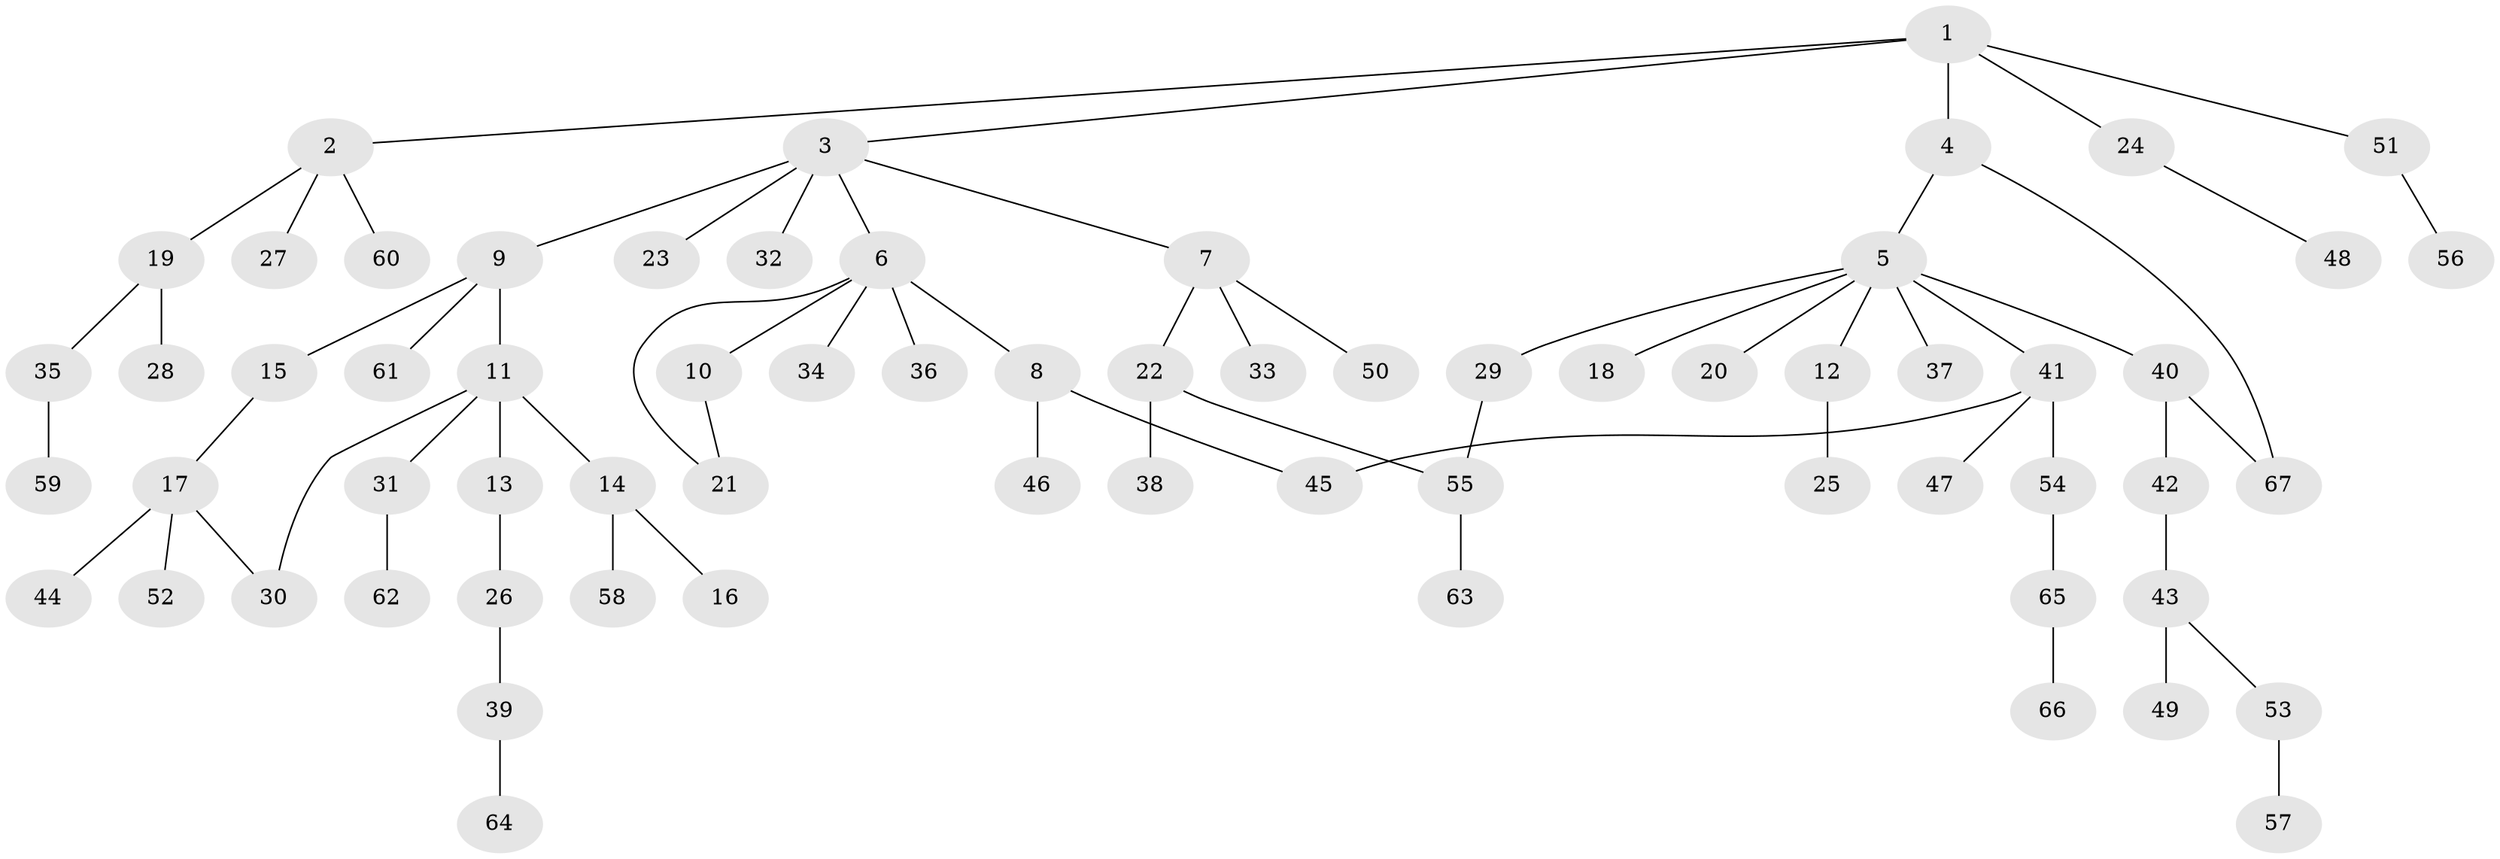 // coarse degree distribution, {5: 0.0851063829787234, 8: 0.02127659574468085, 3: 0.10638297872340426, 7: 0.02127659574468085, 2: 0.1702127659574468, 4: 0.0425531914893617, 1: 0.5531914893617021}
// Generated by graph-tools (version 1.1) at 2025/23/03/03/25 07:23:32]
// undirected, 67 vertices, 71 edges
graph export_dot {
graph [start="1"]
  node [color=gray90,style=filled];
  1;
  2;
  3;
  4;
  5;
  6;
  7;
  8;
  9;
  10;
  11;
  12;
  13;
  14;
  15;
  16;
  17;
  18;
  19;
  20;
  21;
  22;
  23;
  24;
  25;
  26;
  27;
  28;
  29;
  30;
  31;
  32;
  33;
  34;
  35;
  36;
  37;
  38;
  39;
  40;
  41;
  42;
  43;
  44;
  45;
  46;
  47;
  48;
  49;
  50;
  51;
  52;
  53;
  54;
  55;
  56;
  57;
  58;
  59;
  60;
  61;
  62;
  63;
  64;
  65;
  66;
  67;
  1 -- 2;
  1 -- 3;
  1 -- 4;
  1 -- 24;
  1 -- 51;
  2 -- 19;
  2 -- 27;
  2 -- 60;
  3 -- 6;
  3 -- 7;
  3 -- 9;
  3 -- 23;
  3 -- 32;
  4 -- 5;
  4 -- 67;
  5 -- 12;
  5 -- 18;
  5 -- 20;
  5 -- 29;
  5 -- 37;
  5 -- 40;
  5 -- 41;
  6 -- 8;
  6 -- 10;
  6 -- 21;
  6 -- 34;
  6 -- 36;
  7 -- 22;
  7 -- 33;
  7 -- 50;
  8 -- 46;
  8 -- 45;
  9 -- 11;
  9 -- 15;
  9 -- 61;
  10 -- 21;
  11 -- 13;
  11 -- 14;
  11 -- 31;
  11 -- 30;
  12 -- 25;
  13 -- 26;
  14 -- 16;
  14 -- 58;
  15 -- 17;
  17 -- 30;
  17 -- 44;
  17 -- 52;
  19 -- 28;
  19 -- 35;
  22 -- 38;
  22 -- 55;
  24 -- 48;
  26 -- 39;
  29 -- 55;
  31 -- 62;
  35 -- 59;
  39 -- 64;
  40 -- 42;
  40 -- 67;
  41 -- 45;
  41 -- 47;
  41 -- 54;
  42 -- 43;
  43 -- 49;
  43 -- 53;
  51 -- 56;
  53 -- 57;
  54 -- 65;
  55 -- 63;
  65 -- 66;
}

